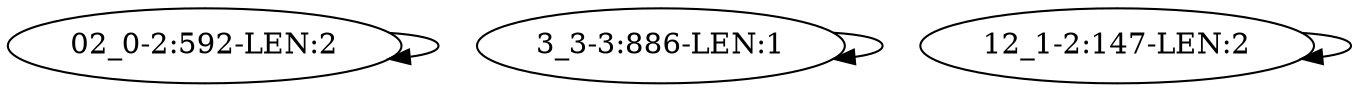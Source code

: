 digraph G {
    "02_0-2:592-LEN:2" -> "02_0-2:592-LEN:2";
    "3_3-3:886-LEN:1" -> "3_3-3:886-LEN:1";
    "12_1-2:147-LEN:2" -> "12_1-2:147-LEN:2";
}
